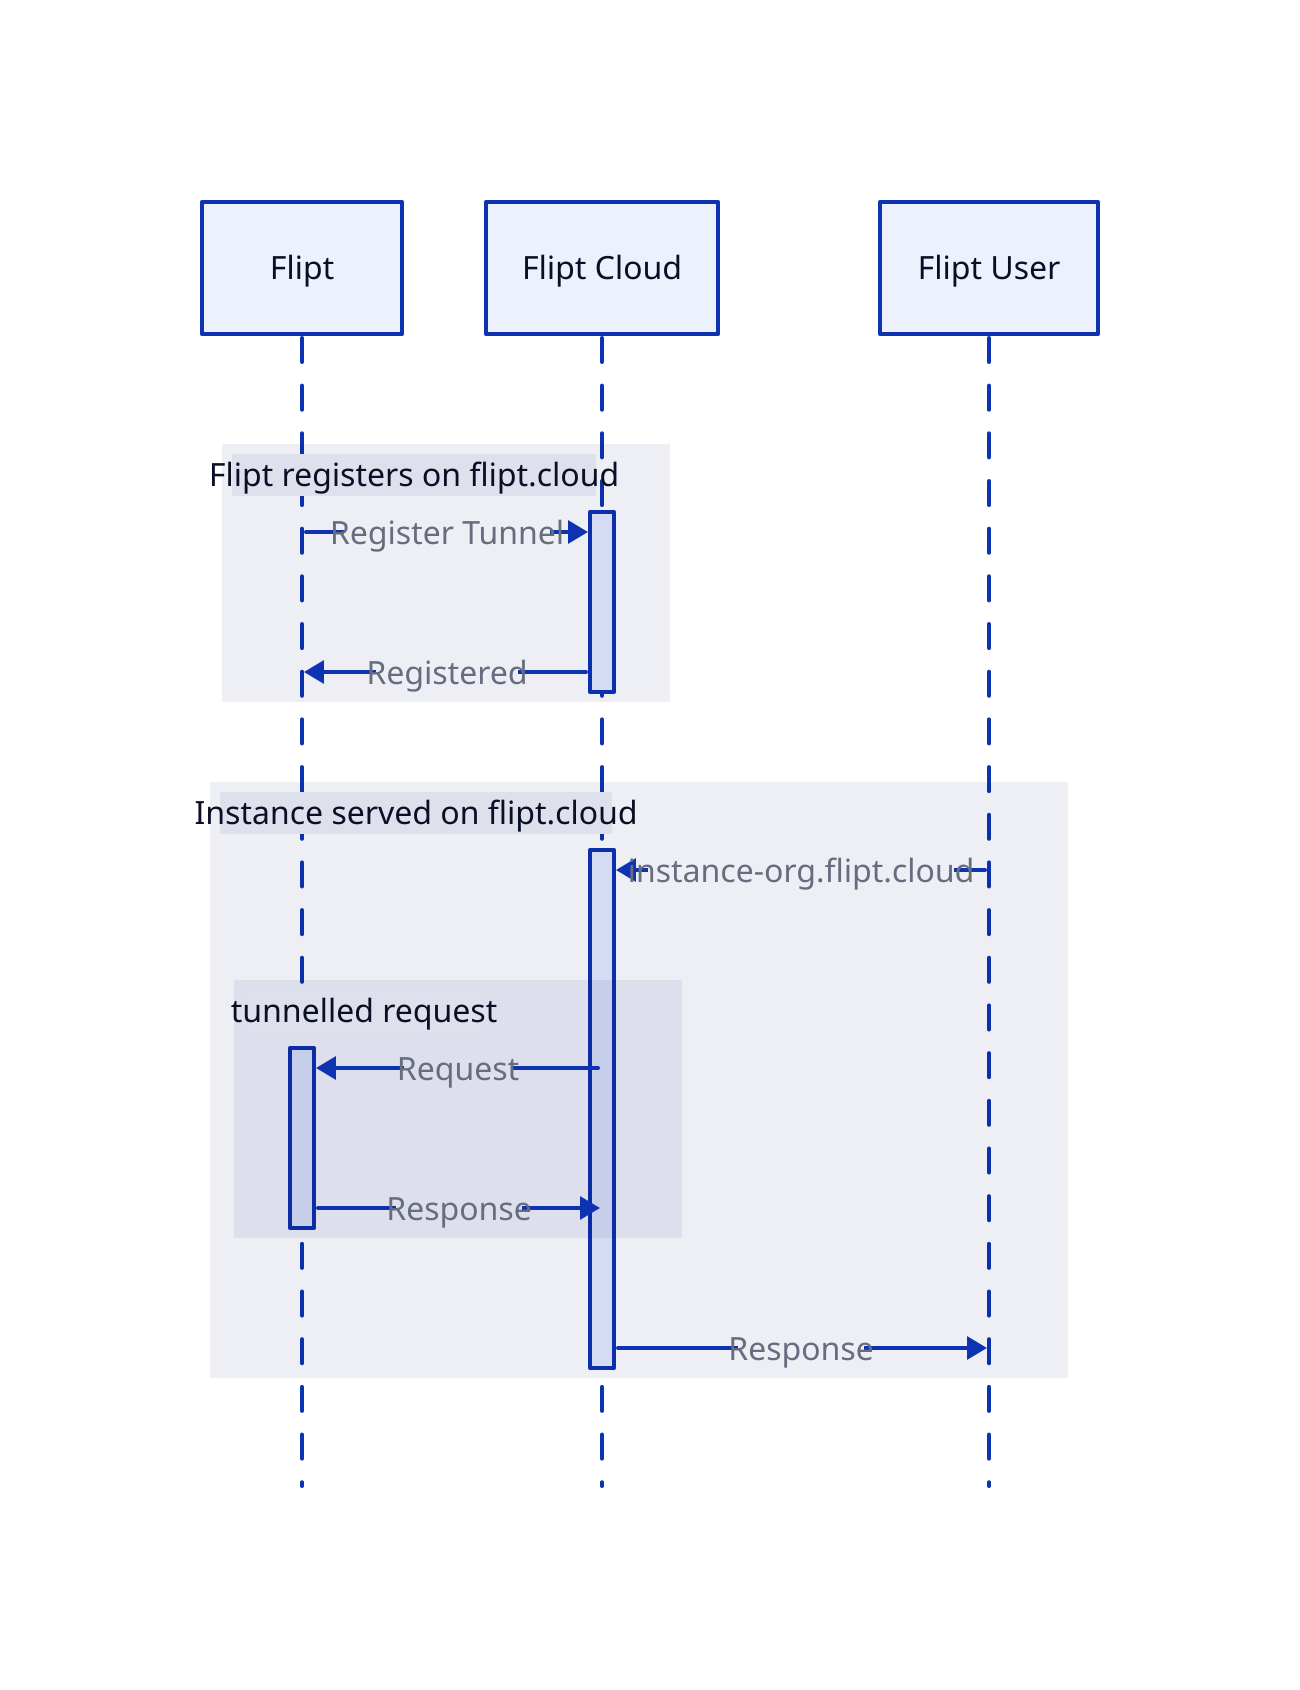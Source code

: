 shape: sequence_diagram

style.fill: transparent

client_one: Flipt
tunnel: Flipt Cloud

register: Flipt registers on flipt.cloud {
  client_one -> tunnel.handshake: Register Tunnel
  tunnel.handshake -> client_one: Registered
}

user: Flipt User

instance: Instance served on flipt.cloud {
  user -> tunnel.req: instance-org.flipt.cloud
  tunnelled request: {
    tunnel -> client_one.req: Request
    client_one.req -> tunnel: Response
  }
  tunnel.req -> user: Response
}
